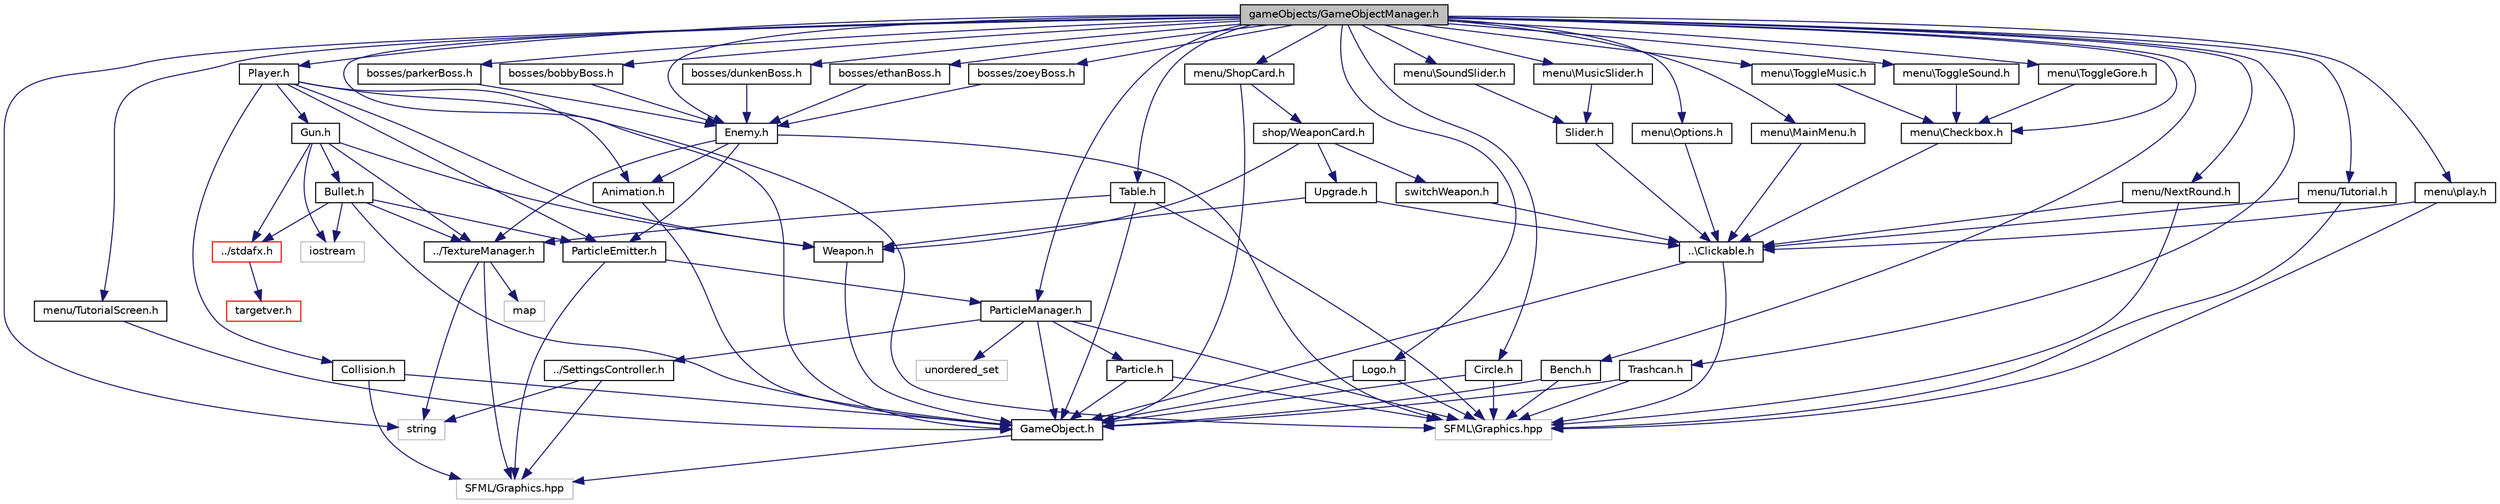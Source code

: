digraph "gameObjects/GameObjectManager.h"
{
  edge [fontname="Helvetica",fontsize="10",labelfontname="Helvetica",labelfontsize="10"];
  node [fontname="Helvetica",fontsize="10",shape=record];
  Node1 [label="gameObjects/GameObjectManager.h",height=0.2,width=0.4,color="black", fillcolor="grey75", style="filled", fontcolor="black"];
  Node1 -> Node2 [color="midnightblue",fontsize="10",style="solid"];
  Node2 [label="GameObject.h",height=0.2,width=0.4,color="black", fillcolor="white", style="filled",URL="$_game_object_8h.html"];
  Node2 -> Node3 [color="midnightblue",fontsize="10",style="solid"];
  Node3 [label="SFML/Graphics.hpp",height=0.2,width=0.4,color="grey75", fillcolor="white", style="filled"];
  Node1 -> Node4 [color="midnightblue",fontsize="10",style="solid"];
  Node4 [label="ParticleManager.h",height=0.2,width=0.4,color="black", fillcolor="white", style="filled",URL="$_particle_manager_8h.html"];
  Node4 -> Node2 [color="midnightblue",fontsize="10",style="solid"];
  Node4 -> Node5 [color="midnightblue",fontsize="10",style="solid"];
  Node5 [label="Particle.h",height=0.2,width=0.4,color="black", fillcolor="white", style="filled",URL="$_particle_8h.html"];
  Node5 -> Node2 [color="midnightblue",fontsize="10",style="solid"];
  Node5 -> Node6 [color="midnightblue",fontsize="10",style="solid"];
  Node6 [label="SFML\\Graphics.hpp",height=0.2,width=0.4,color="grey75", fillcolor="white", style="filled"];
  Node4 -> Node6 [color="midnightblue",fontsize="10",style="solid"];
  Node4 -> Node7 [color="midnightblue",fontsize="10",style="solid"];
  Node7 [label="unordered_set",height=0.2,width=0.4,color="grey75", fillcolor="white", style="filled"];
  Node4 -> Node8 [color="midnightblue",fontsize="10",style="solid"];
  Node8 [label="../SettingsController.h",height=0.2,width=0.4,color="black", fillcolor="white", style="filled",URL="$_settings_controller_8h.html"];
  Node8 -> Node9 [color="midnightblue",fontsize="10",style="solid"];
  Node9 [label="string",height=0.2,width=0.4,color="grey75", fillcolor="white", style="filled"];
  Node8 -> Node3 [color="midnightblue",fontsize="10",style="solid"];
  Node1 -> Node10 [color="midnightblue",fontsize="10",style="solid"];
  Node10 [label="Circle.h",height=0.2,width=0.4,color="black", fillcolor="white", style="filled",URL="$_circle_8h.html"];
  Node10 -> Node2 [color="midnightblue",fontsize="10",style="solid"];
  Node10 -> Node6 [color="midnightblue",fontsize="10",style="solid"];
  Node1 -> Node11 [color="midnightblue",fontsize="10",style="solid"];
  Node11 [label="Logo.h",height=0.2,width=0.4,color="black", fillcolor="white", style="filled",URL="$_logo_8h.html"];
  Node11 -> Node2 [color="midnightblue",fontsize="10",style="solid"];
  Node11 -> Node6 [color="midnightblue",fontsize="10",style="solid"];
  Node1 -> Node12 [color="midnightblue",fontsize="10",style="solid"];
  Node12 [label="Player.h",height=0.2,width=0.4,color="black", fillcolor="white", style="filled",URL="$_player_8h.html"];
  Node12 -> Node13 [color="midnightblue",fontsize="10",style="solid"];
  Node13 [label="Animation.h",height=0.2,width=0.4,color="black", fillcolor="white", style="filled",URL="$_animation_8h.html"];
  Node13 -> Node2 [color="midnightblue",fontsize="10",style="solid"];
  Node12 -> Node6 [color="midnightblue",fontsize="10",style="solid"];
  Node12 -> Node14 [color="midnightblue",fontsize="10",style="solid"];
  Node14 [label="ParticleEmitter.h",height=0.2,width=0.4,color="black", fillcolor="white", style="filled",URL="$_particle_emitter_8h.html"];
  Node14 -> Node3 [color="midnightblue",fontsize="10",style="solid"];
  Node14 -> Node4 [color="midnightblue",fontsize="10",style="solid"];
  Node12 -> Node15 [color="midnightblue",fontsize="10",style="solid"];
  Node15 [label="Weapon.h",height=0.2,width=0.4,color="black", fillcolor="white", style="filled",URL="$_weapon_8h.html"];
  Node15 -> Node2 [color="midnightblue",fontsize="10",style="solid"];
  Node12 -> Node16 [color="midnightblue",fontsize="10",style="solid"];
  Node16 [label="Gun.h",height=0.2,width=0.4,color="black", fillcolor="white", style="filled",URL="$_gun_8h.html"];
  Node16 -> Node17 [color="midnightblue",fontsize="10",style="solid"];
  Node17 [label="../stdafx.h",height=0.2,width=0.4,color="red", fillcolor="white", style="filled",URL="$stdafx_8h.html"];
  Node17 -> Node18 [color="midnightblue",fontsize="10",style="solid"];
  Node18 [label="targetver.h",height=0.2,width=0.4,color="red", fillcolor="white", style="filled",URL="$targetver_8h.html"];
  Node16 -> Node19 [color="midnightblue",fontsize="10",style="solid"];
  Node19 [label="Bullet.h",height=0.2,width=0.4,color="black", fillcolor="white", style="filled",URL="$_bullet_8h.html"];
  Node19 -> Node17 [color="midnightblue",fontsize="10",style="solid"];
  Node19 -> Node2 [color="midnightblue",fontsize="10",style="solid"];
  Node19 -> Node14 [color="midnightblue",fontsize="10",style="solid"];
  Node19 -> Node20 [color="midnightblue",fontsize="10",style="solid"];
  Node20 [label="../TextureManager.h",height=0.2,width=0.4,color="black", fillcolor="white", style="filled",URL="$_texture_manager_8h.html"];
  Node20 -> Node9 [color="midnightblue",fontsize="10",style="solid"];
  Node20 -> Node3 [color="midnightblue",fontsize="10",style="solid"];
  Node20 -> Node21 [color="midnightblue",fontsize="10",style="solid"];
  Node21 [label="map",height=0.2,width=0.4,color="grey75", fillcolor="white", style="filled"];
  Node19 -> Node22 [color="midnightblue",fontsize="10",style="solid"];
  Node22 [label="iostream",height=0.2,width=0.4,color="grey75", fillcolor="white", style="filled"];
  Node16 -> Node15 [color="midnightblue",fontsize="10",style="solid"];
  Node16 -> Node20 [color="midnightblue",fontsize="10",style="solid"];
  Node16 -> Node22 [color="midnightblue",fontsize="10",style="solid"];
  Node12 -> Node23 [color="midnightblue",fontsize="10",style="solid"];
  Node23 [label="Collision.h",height=0.2,width=0.4,color="black", fillcolor="white", style="filled",URL="$_collision_8h.html"];
  Node23 -> Node3 [color="midnightblue",fontsize="10",style="solid"];
  Node23 -> Node2 [color="midnightblue",fontsize="10",style="solid"];
  Node1 -> Node9 [color="midnightblue",fontsize="10",style="solid"];
  Node1 -> Node24 [color="midnightblue",fontsize="10",style="solid"];
  Node24 [label="Table.h",height=0.2,width=0.4,color="black", fillcolor="white", style="filled",URL="$_table_8h.html"];
  Node24 -> Node2 [color="midnightblue",fontsize="10",style="solid"];
  Node24 -> Node20 [color="midnightblue",fontsize="10",style="solid"];
  Node24 -> Node6 [color="midnightblue",fontsize="10",style="solid"];
  Node1 -> Node25 [color="midnightblue",fontsize="10",style="solid"];
  Node25 [label="Bench.h",height=0.2,width=0.4,color="black", fillcolor="white", style="filled",URL="$_bench_8h.html"];
  Node25 -> Node2 [color="midnightblue",fontsize="10",style="solid"];
  Node25 -> Node6 [color="midnightblue",fontsize="10",style="solid"];
  Node1 -> Node26 [color="midnightblue",fontsize="10",style="solid"];
  Node26 [label="Trashcan.h",height=0.2,width=0.4,color="black", fillcolor="white", style="filled",URL="$_trashcan_8h.html"];
  Node26 -> Node2 [color="midnightblue",fontsize="10",style="solid"];
  Node26 -> Node6 [color="midnightblue",fontsize="10",style="solid"];
  Node1 -> Node27 [color="midnightblue",fontsize="10",style="solid"];
  Node27 [label="Enemy.h",height=0.2,width=0.4,color="black", fillcolor="white", style="filled",URL="$_enemy_8h.html"];
  Node27 -> Node13 [color="midnightblue",fontsize="10",style="solid"];
  Node27 -> Node20 [color="midnightblue",fontsize="10",style="solid"];
  Node27 -> Node6 [color="midnightblue",fontsize="10",style="solid"];
  Node27 -> Node14 [color="midnightblue",fontsize="10",style="solid"];
  Node1 -> Node28 [color="midnightblue",fontsize="10",style="solid"];
  Node28 [label="menu\\play.h",height=0.2,width=0.4,color="black", fillcolor="white", style="filled",URL="$play_8h.html"];
  Node28 -> Node29 [color="midnightblue",fontsize="10",style="solid"];
  Node29 [label="..\\Clickable.h",height=0.2,width=0.4,color="black", fillcolor="white", style="filled",URL="$_clickable_8h.html"];
  Node29 -> Node6 [color="midnightblue",fontsize="10",style="solid"];
  Node29 -> Node2 [color="midnightblue",fontsize="10",style="solid"];
  Node28 -> Node6 [color="midnightblue",fontsize="10",style="solid"];
  Node1 -> Node30 [color="midnightblue",fontsize="10",style="solid"];
  Node30 [label="menu\\Options.h",height=0.2,width=0.4,color="black", fillcolor="white", style="filled",URL="$_options_8h.html"];
  Node30 -> Node29 [color="midnightblue",fontsize="10",style="solid"];
  Node1 -> Node31 [color="midnightblue",fontsize="10",style="solid"];
  Node31 [label="menu\\MainMenu.h",height=0.2,width=0.4,color="black", fillcolor="white", style="filled",URL="$_main_menu_8h.html"];
  Node31 -> Node29 [color="midnightblue",fontsize="10",style="solid"];
  Node1 -> Node32 [color="midnightblue",fontsize="10",style="solid"];
  Node32 [label="menu\\Checkbox.h",height=0.2,width=0.4,color="black", fillcolor="white", style="filled",URL="$_checkbox_8h.html"];
  Node32 -> Node29 [color="midnightblue",fontsize="10",style="solid"];
  Node1 -> Node33 [color="midnightblue",fontsize="10",style="solid"];
  Node33 [label="menu\\ToggleMusic.h",height=0.2,width=0.4,color="black", fillcolor="white", style="filled",URL="$_toggle_music_8h.html"];
  Node33 -> Node32 [color="midnightblue",fontsize="10",style="solid"];
  Node1 -> Node34 [color="midnightblue",fontsize="10",style="solid"];
  Node34 [label="menu\\ToggleSound.h",height=0.2,width=0.4,color="black", fillcolor="white", style="filled",URL="$_toggle_sound_8h.html"];
  Node34 -> Node32 [color="midnightblue",fontsize="10",style="solid"];
  Node1 -> Node35 [color="midnightblue",fontsize="10",style="solid"];
  Node35 [label="menu\\ToggleGore.h",height=0.2,width=0.4,color="black", fillcolor="white", style="filled",URL="$_toggle_gore_8h.html"];
  Node35 -> Node32 [color="midnightblue",fontsize="10",style="solid"];
  Node1 -> Node36 [color="midnightblue",fontsize="10",style="solid"];
  Node36 [label="menu\\MusicSlider.h",height=0.2,width=0.4,color="black", fillcolor="white", style="filled",URL="$_music_slider_8h.html"];
  Node36 -> Node37 [color="midnightblue",fontsize="10",style="solid"];
  Node37 [label="Slider.h",height=0.2,width=0.4,color="black", fillcolor="white", style="filled",URL="$_slider_8h.html"];
  Node37 -> Node29 [color="midnightblue",fontsize="10",style="solid"];
  Node1 -> Node38 [color="midnightblue",fontsize="10",style="solid"];
  Node38 [label="menu\\SoundSlider.h",height=0.2,width=0.4,color="black", fillcolor="white", style="filled",URL="$_sound_slider_8h.html"];
  Node38 -> Node37 [color="midnightblue",fontsize="10",style="solid"];
  Node1 -> Node39 [color="midnightblue",fontsize="10",style="solid"];
  Node39 [label="bosses/dunkenBoss.h",height=0.2,width=0.4,color="black", fillcolor="white", style="filled",URL="$dunken_boss_8h.html"];
  Node39 -> Node27 [color="midnightblue",fontsize="10",style="solid"];
  Node1 -> Node40 [color="midnightblue",fontsize="10",style="solid"];
  Node40 [label="bosses/ethanBoss.h",height=0.2,width=0.4,color="black", fillcolor="white", style="filled",URL="$ethan_boss_8h.html"];
  Node40 -> Node27 [color="midnightblue",fontsize="10",style="solid"];
  Node1 -> Node41 [color="midnightblue",fontsize="10",style="solid"];
  Node41 [label="bosses/zoeyBoss.h",height=0.2,width=0.4,color="black", fillcolor="white", style="filled",URL="$zoey_boss_8h.html"];
  Node41 -> Node27 [color="midnightblue",fontsize="10",style="solid"];
  Node1 -> Node42 [color="midnightblue",fontsize="10",style="solid"];
  Node42 [label="bosses/parkerBoss.h",height=0.2,width=0.4,color="black", fillcolor="white", style="filled",URL="$parker_boss_8h.html"];
  Node42 -> Node27 [color="midnightblue",fontsize="10",style="solid"];
  Node1 -> Node43 [color="midnightblue",fontsize="10",style="solid"];
  Node43 [label="bosses/bobbyBoss.h",height=0.2,width=0.4,color="black", fillcolor="white", style="filled",URL="$bobby_boss_8h.html"];
  Node43 -> Node27 [color="midnightblue",fontsize="10",style="solid"];
  Node1 -> Node44 [color="midnightblue",fontsize="10",style="solid"];
  Node44 [label="menu/ShopCard.h",height=0.2,width=0.4,color="black", fillcolor="white", style="filled",URL="$_shop_card_8h.html"];
  Node44 -> Node2 [color="midnightblue",fontsize="10",style="solid"];
  Node44 -> Node45 [color="midnightblue",fontsize="10",style="solid"];
  Node45 [label="shop/WeaponCard.h",height=0.2,width=0.4,color="black", fillcolor="white", style="filled",URL="$_weapon_card_8h.html"];
  Node45 -> Node15 [color="midnightblue",fontsize="10",style="solid"];
  Node45 -> Node46 [color="midnightblue",fontsize="10",style="solid"];
  Node46 [label="Upgrade.h",height=0.2,width=0.4,color="black", fillcolor="white", style="filled",URL="$_upgrade_8h.html"];
  Node46 -> Node29 [color="midnightblue",fontsize="10",style="solid"];
  Node46 -> Node15 [color="midnightblue",fontsize="10",style="solid"];
  Node45 -> Node47 [color="midnightblue",fontsize="10",style="solid"];
  Node47 [label="switchWeapon.h",height=0.2,width=0.4,color="black", fillcolor="white", style="filled",URL="$switch_weapon_8h.html"];
  Node47 -> Node29 [color="midnightblue",fontsize="10",style="solid"];
  Node1 -> Node48 [color="midnightblue",fontsize="10",style="solid"];
  Node48 [label="menu/NextRound.h",height=0.2,width=0.4,color="black", fillcolor="white", style="filled",URL="$_next_round_8h.html"];
  Node48 -> Node29 [color="midnightblue",fontsize="10",style="solid"];
  Node48 -> Node6 [color="midnightblue",fontsize="10",style="solid"];
  Node1 -> Node49 [color="midnightblue",fontsize="10",style="solid"];
  Node49 [label="menu/TutorialScreen.h",height=0.2,width=0.4,color="black", fillcolor="white", style="filled",URL="$_tutorial_screen_8h.html"];
  Node49 -> Node2 [color="midnightblue",fontsize="10",style="solid"];
  Node1 -> Node50 [color="midnightblue",fontsize="10",style="solid"];
  Node50 [label="menu/Tutorial.h",height=0.2,width=0.4,color="black", fillcolor="white", style="filled",URL="$_tutorial_8h.html"];
  Node50 -> Node29 [color="midnightblue",fontsize="10",style="solid"];
  Node50 -> Node6 [color="midnightblue",fontsize="10",style="solid"];
}
